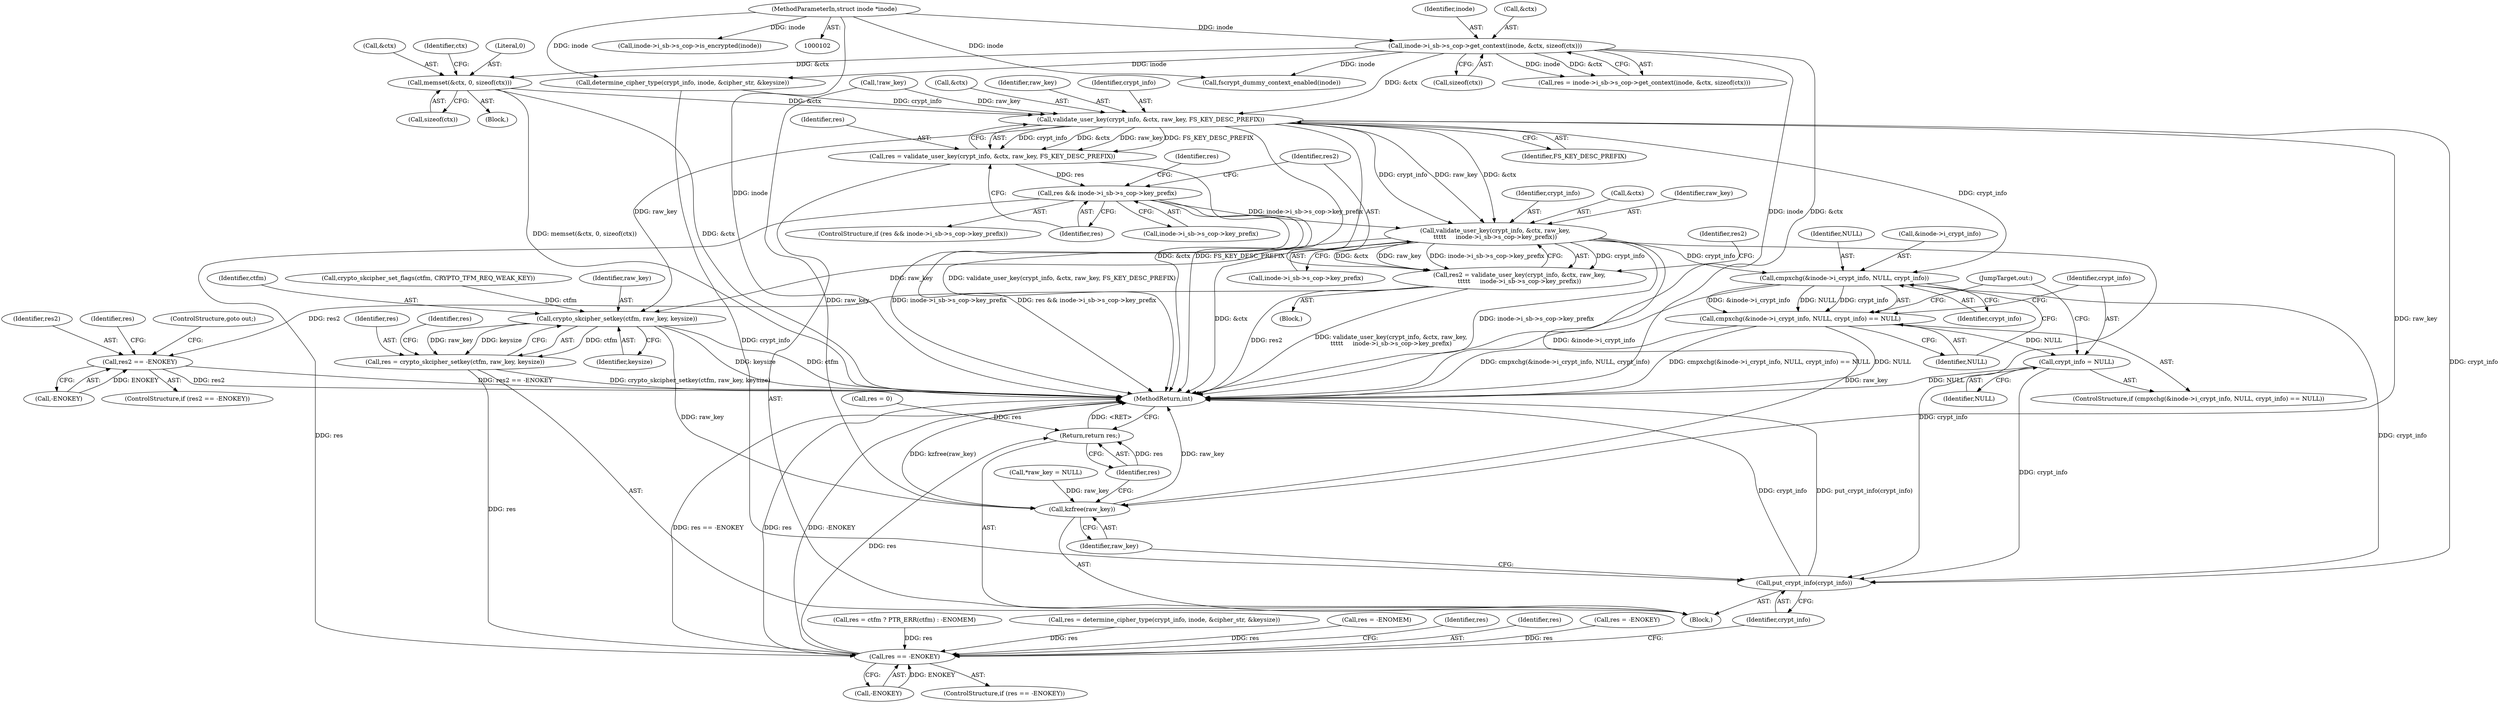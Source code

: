 digraph "0_linux_1b53cf9815bb4744958d41f3795d5d5a1d365e2d_1@API" {
"1000169" [label="(Call,memset(&ctx, 0, sizeof(ctx)))"];
"1000149" [label="(Call,inode->i_sb->s_cop->get_context(inode, &ctx, sizeof(ctx)))"];
"1000103" [label="(MethodParameterIn,struct inode *inode)"];
"1000299" [label="(Call,validate_user_key(crypt_info, &ctx, raw_key, FS_KEY_DESC_PREFIX))"];
"1000297" [label="(Call,res = validate_user_key(crypt_info, &ctx, raw_key, FS_KEY_DESC_PREFIX))"];
"1000306" [label="(Call,res && inode->i_sb->s_cop->key_prefix)"];
"1000319" [label="(Call,validate_user_key(crypt_info, &ctx, raw_key,\n\t\t\t\t\t     inode->i_sb->s_cop->key_prefix))"];
"1000317" [label="(Call,res2 = validate_user_key(crypt_info, &ctx, raw_key,\n\t\t\t\t\t     inode->i_sb->s_cop->key_prefix))"];
"1000335" [label="(Call,res2 == -ENOKEY)"];
"1000384" [label="(Call,crypto_skcipher_setkey(ctfm, raw_key, keysize))"];
"1000382" [label="(Call,res = crypto_skcipher_setkey(ctfm, raw_key, keysize))"];
"1000406" [label="(Call,res == -ENOKEY)"];
"1000417" [label="(Return,return res;)"];
"1000415" [label="(Call,kzfree(raw_key))"];
"1000393" [label="(Call,cmpxchg(&inode->i_crypt_info, NULL, crypt_info))"];
"1000392" [label="(Call,cmpxchg(&inode->i_crypt_info, NULL, crypt_info) == NULL)"];
"1000401" [label="(Call,crypt_info = NULL)"];
"1000413" [label="(Call,put_crypt_info(crypt_info))"];
"1000337" [label="(Call,-ENOKEY)"];
"1000384" [label="(Call,crypto_skcipher_setkey(ctfm, raw_key, keysize))"];
"1000334" [label="(ControlStructure,if (res2 == -ENOKEY))"];
"1000336" [label="(Identifier,res2)"];
"1000404" [label="(JumpTarget,out:)"];
"1000320" [label="(Identifier,crypt_info)"];
"1000321" [label="(Call,&ctx)"];
"1000362" [label="(Call,res = ctfm ? PTR_ERR(ctfm) : -ENOMEM)"];
"1000391" [label="(ControlStructure,if (cmpxchg(&inode->i_crypt_info, NULL, crypt_info) == NULL))"];
"1000294" [label="(Call,!raw_key)"];
"1000272" [label="(Call,res = determine_cipher_type(crypt_info, inode, &cipher_str, &keysize))"];
"1000323" [label="(Identifier,raw_key)"];
"1000315" [label="(Block,)"];
"1000153" [label="(Call,sizeof(ctx))"];
"1000103" [label="(MethodParameterIn,struct inode *inode)"];
"1000417" [label="(Return,return res;)"];
"1000408" [label="(Call,-ENOKEY)"];
"1000387" [label="(Identifier,keysize)"];
"1000163" [label="(Call,fscrypt_dummy_context_enabled(inode))"];
"1000173" [label="(Call,sizeof(ctx))"];
"1000405" [label="(ControlStructure,if (res == -ENOKEY))"];
"1000386" [label="(Identifier,raw_key)"];
"1000319" [label="(Call,validate_user_key(crypt_info, &ctx, raw_key,\n\t\t\t\t\t     inode->i_sb->s_cop->key_prefix))"];
"1000170" [label="(Call,&ctx)"];
"1000300" [label="(Identifier,crypt_info)"];
"1000346" [label="(Identifier,res)"];
"1000332" [label="(Identifier,res2)"];
"1000301" [label="(Call,&ctx)"];
"1000284" [label="(Call,res = -ENOMEM)"];
"1000177" [label="(Identifier,ctx)"];
"1000150" [label="(Identifier,inode)"];
"1000308" [label="(Call,inode->i_sb->s_cop->key_prefix)"];
"1000151" [label="(Call,&ctx)"];
"1000317" [label="(Call,res2 = validate_user_key(crypt_info, &ctx, raw_key,\n\t\t\t\t\t     inode->i_sb->s_cop->key_prefix))"];
"1000411" [label="(Identifier,res)"];
"1000147" [label="(Call,res = inode->i_sb->s_cop->get_context(inode, &ctx, sizeof(ctx)))"];
"1000111" [label="(Call,*raw_key = NULL)"];
"1000169" [label="(Call,memset(&ctx, 0, sizeof(ctx)))"];
"1000383" [label="(Identifier,res)"];
"1000406" [label="(Call,res == -ENOKEY)"];
"1000165" [label="(Call,inode->i_sb->s_cop->is_encrypted(inode))"];
"1000415" [label="(Call,kzfree(raw_key))"];
"1000382" [label="(Call,res = crypto_skcipher_setkey(ctfm, raw_key, keysize))"];
"1000274" [label="(Call,determine_cipher_type(crypt_info, inode, &cipher_str, &keysize))"];
"1000297" [label="(Call,res = validate_user_key(crypt_info, &ctx, raw_key, FS_KEY_DESC_PREFIX))"];
"1000394" [label="(Call,&inode->i_crypt_info)"];
"1000401" [label="(Call,crypt_info = NULL)"];
"1000413" [label="(Call,put_crypt_info(crypt_info))"];
"1000149" [label="(Call,inode->i_sb->s_cop->get_context(inode, &ctx, sizeof(ctx)))"];
"1000298" [label="(Identifier,res)"];
"1000340" [label="(Identifier,res)"];
"1000407" [label="(Identifier,res)"];
"1000104" [label="(Block,)"];
"1000305" [label="(ControlStructure,if (res && inode->i_sb->s_cop->key_prefix))"];
"1000339" [label="(Call,res = -ENOKEY)"];
"1000324" [label="(Call,inode->i_sb->s_cop->key_prefix)"];
"1000414" [label="(Identifier,crypt_info)"];
"1000398" [label="(Identifier,NULL)"];
"1000304" [label="(Identifier,FS_KEY_DESC_PREFIX)"];
"1000303" [label="(Identifier,raw_key)"];
"1000306" [label="(Call,res && inode->i_sb->s_cop->key_prefix)"];
"1000318" [label="(Identifier,res2)"];
"1000393" [label="(Call,cmpxchg(&inode->i_crypt_info, NULL, crypt_info))"];
"1000307" [label="(Identifier,res)"];
"1000392" [label="(Call,cmpxchg(&inode->i_crypt_info, NULL, crypt_info) == NULL)"];
"1000399" [label="(Identifier,crypt_info)"];
"1000419" [label="(MethodReturn,int)"];
"1000403" [label="(Identifier,NULL)"];
"1000410" [label="(Call,res = 0)"];
"1000159" [label="(Block,)"];
"1000389" [label="(Identifier,res)"];
"1000343" [label="(ControlStructure,goto out;)"];
"1000335" [label="(Call,res2 == -ENOKEY)"];
"1000402" [label="(Identifier,crypt_info)"];
"1000299" [label="(Call,validate_user_key(crypt_info, &ctx, raw_key, FS_KEY_DESC_PREFIX))"];
"1000416" [label="(Identifier,raw_key)"];
"1000385" [label="(Identifier,ctfm)"];
"1000379" [label="(Call,crypto_skcipher_set_flags(ctfm, CRYPTO_TFM_REQ_WEAK_KEY))"];
"1000418" [label="(Identifier,res)"];
"1000172" [label="(Literal,0)"];
"1000400" [label="(Identifier,NULL)"];
"1000169" -> "1000159"  [label="AST: "];
"1000169" -> "1000173"  [label="CFG: "];
"1000170" -> "1000169"  [label="AST: "];
"1000172" -> "1000169"  [label="AST: "];
"1000173" -> "1000169"  [label="AST: "];
"1000177" -> "1000169"  [label="CFG: "];
"1000169" -> "1000419"  [label="DDG: memset(&ctx, 0, sizeof(ctx))"];
"1000169" -> "1000419"  [label="DDG: &ctx"];
"1000149" -> "1000169"  [label="DDG: &ctx"];
"1000169" -> "1000299"  [label="DDG: &ctx"];
"1000149" -> "1000147"  [label="AST: "];
"1000149" -> "1000153"  [label="CFG: "];
"1000150" -> "1000149"  [label="AST: "];
"1000151" -> "1000149"  [label="AST: "];
"1000153" -> "1000149"  [label="AST: "];
"1000147" -> "1000149"  [label="CFG: "];
"1000149" -> "1000419"  [label="DDG: &ctx"];
"1000149" -> "1000419"  [label="DDG: inode"];
"1000149" -> "1000147"  [label="DDG: inode"];
"1000149" -> "1000147"  [label="DDG: &ctx"];
"1000103" -> "1000149"  [label="DDG: inode"];
"1000149" -> "1000163"  [label="DDG: inode"];
"1000149" -> "1000274"  [label="DDG: inode"];
"1000149" -> "1000299"  [label="DDG: &ctx"];
"1000103" -> "1000102"  [label="AST: "];
"1000103" -> "1000419"  [label="DDG: inode"];
"1000103" -> "1000163"  [label="DDG: inode"];
"1000103" -> "1000165"  [label="DDG: inode"];
"1000103" -> "1000274"  [label="DDG: inode"];
"1000299" -> "1000297"  [label="AST: "];
"1000299" -> "1000304"  [label="CFG: "];
"1000300" -> "1000299"  [label="AST: "];
"1000301" -> "1000299"  [label="AST: "];
"1000303" -> "1000299"  [label="AST: "];
"1000304" -> "1000299"  [label="AST: "];
"1000297" -> "1000299"  [label="CFG: "];
"1000299" -> "1000419"  [label="DDG: FS_KEY_DESC_PREFIX"];
"1000299" -> "1000419"  [label="DDG: &ctx"];
"1000299" -> "1000297"  [label="DDG: crypt_info"];
"1000299" -> "1000297"  [label="DDG: &ctx"];
"1000299" -> "1000297"  [label="DDG: raw_key"];
"1000299" -> "1000297"  [label="DDG: FS_KEY_DESC_PREFIX"];
"1000274" -> "1000299"  [label="DDG: crypt_info"];
"1000294" -> "1000299"  [label="DDG: raw_key"];
"1000299" -> "1000319"  [label="DDG: crypt_info"];
"1000299" -> "1000319"  [label="DDG: &ctx"];
"1000299" -> "1000319"  [label="DDG: raw_key"];
"1000299" -> "1000384"  [label="DDG: raw_key"];
"1000299" -> "1000393"  [label="DDG: crypt_info"];
"1000299" -> "1000413"  [label="DDG: crypt_info"];
"1000299" -> "1000415"  [label="DDG: raw_key"];
"1000297" -> "1000104"  [label="AST: "];
"1000298" -> "1000297"  [label="AST: "];
"1000307" -> "1000297"  [label="CFG: "];
"1000297" -> "1000419"  [label="DDG: validate_user_key(crypt_info, &ctx, raw_key, FS_KEY_DESC_PREFIX)"];
"1000297" -> "1000306"  [label="DDG: res"];
"1000306" -> "1000305"  [label="AST: "];
"1000306" -> "1000307"  [label="CFG: "];
"1000306" -> "1000308"  [label="CFG: "];
"1000307" -> "1000306"  [label="AST: "];
"1000308" -> "1000306"  [label="AST: "];
"1000318" -> "1000306"  [label="CFG: "];
"1000346" -> "1000306"  [label="CFG: "];
"1000306" -> "1000419"  [label="DDG: res && inode->i_sb->s_cop->key_prefix"];
"1000306" -> "1000419"  [label="DDG: inode->i_sb->s_cop->key_prefix"];
"1000306" -> "1000319"  [label="DDG: inode->i_sb->s_cop->key_prefix"];
"1000306" -> "1000406"  [label="DDG: res"];
"1000319" -> "1000317"  [label="AST: "];
"1000319" -> "1000324"  [label="CFG: "];
"1000320" -> "1000319"  [label="AST: "];
"1000321" -> "1000319"  [label="AST: "];
"1000323" -> "1000319"  [label="AST: "];
"1000324" -> "1000319"  [label="AST: "];
"1000317" -> "1000319"  [label="CFG: "];
"1000319" -> "1000419"  [label="DDG: inode->i_sb->s_cop->key_prefix"];
"1000319" -> "1000419"  [label="DDG: &ctx"];
"1000319" -> "1000317"  [label="DDG: crypt_info"];
"1000319" -> "1000317"  [label="DDG: &ctx"];
"1000319" -> "1000317"  [label="DDG: raw_key"];
"1000319" -> "1000317"  [label="DDG: inode->i_sb->s_cop->key_prefix"];
"1000319" -> "1000384"  [label="DDG: raw_key"];
"1000319" -> "1000393"  [label="DDG: crypt_info"];
"1000319" -> "1000413"  [label="DDG: crypt_info"];
"1000319" -> "1000415"  [label="DDG: raw_key"];
"1000317" -> "1000315"  [label="AST: "];
"1000318" -> "1000317"  [label="AST: "];
"1000332" -> "1000317"  [label="CFG: "];
"1000317" -> "1000419"  [label="DDG: res2"];
"1000317" -> "1000419"  [label="DDG: validate_user_key(crypt_info, &ctx, raw_key,\n\t\t\t\t\t     inode->i_sb->s_cop->key_prefix)"];
"1000317" -> "1000335"  [label="DDG: res2"];
"1000335" -> "1000334"  [label="AST: "];
"1000335" -> "1000337"  [label="CFG: "];
"1000336" -> "1000335"  [label="AST: "];
"1000337" -> "1000335"  [label="AST: "];
"1000340" -> "1000335"  [label="CFG: "];
"1000343" -> "1000335"  [label="CFG: "];
"1000335" -> "1000419"  [label="DDG: res2"];
"1000335" -> "1000419"  [label="DDG: res2 == -ENOKEY"];
"1000337" -> "1000335"  [label="DDG: ENOKEY"];
"1000384" -> "1000382"  [label="AST: "];
"1000384" -> "1000387"  [label="CFG: "];
"1000385" -> "1000384"  [label="AST: "];
"1000386" -> "1000384"  [label="AST: "];
"1000387" -> "1000384"  [label="AST: "];
"1000382" -> "1000384"  [label="CFG: "];
"1000384" -> "1000419"  [label="DDG: keysize"];
"1000384" -> "1000419"  [label="DDG: ctfm"];
"1000384" -> "1000382"  [label="DDG: ctfm"];
"1000384" -> "1000382"  [label="DDG: raw_key"];
"1000384" -> "1000382"  [label="DDG: keysize"];
"1000379" -> "1000384"  [label="DDG: ctfm"];
"1000384" -> "1000415"  [label="DDG: raw_key"];
"1000382" -> "1000104"  [label="AST: "];
"1000383" -> "1000382"  [label="AST: "];
"1000389" -> "1000382"  [label="CFG: "];
"1000382" -> "1000419"  [label="DDG: crypto_skcipher_setkey(ctfm, raw_key, keysize)"];
"1000382" -> "1000406"  [label="DDG: res"];
"1000406" -> "1000405"  [label="AST: "];
"1000406" -> "1000408"  [label="CFG: "];
"1000407" -> "1000406"  [label="AST: "];
"1000408" -> "1000406"  [label="AST: "];
"1000411" -> "1000406"  [label="CFG: "];
"1000414" -> "1000406"  [label="CFG: "];
"1000406" -> "1000419"  [label="DDG: res"];
"1000406" -> "1000419"  [label="DDG: -ENOKEY"];
"1000406" -> "1000419"  [label="DDG: res == -ENOKEY"];
"1000272" -> "1000406"  [label="DDG: res"];
"1000339" -> "1000406"  [label="DDG: res"];
"1000362" -> "1000406"  [label="DDG: res"];
"1000284" -> "1000406"  [label="DDG: res"];
"1000408" -> "1000406"  [label="DDG: ENOKEY"];
"1000406" -> "1000417"  [label="DDG: res"];
"1000417" -> "1000104"  [label="AST: "];
"1000417" -> "1000418"  [label="CFG: "];
"1000418" -> "1000417"  [label="AST: "];
"1000419" -> "1000417"  [label="CFG: "];
"1000417" -> "1000419"  [label="DDG: <RET>"];
"1000418" -> "1000417"  [label="DDG: res"];
"1000410" -> "1000417"  [label="DDG: res"];
"1000415" -> "1000104"  [label="AST: "];
"1000415" -> "1000416"  [label="CFG: "];
"1000416" -> "1000415"  [label="AST: "];
"1000418" -> "1000415"  [label="CFG: "];
"1000415" -> "1000419"  [label="DDG: raw_key"];
"1000415" -> "1000419"  [label="DDG: kzfree(raw_key)"];
"1000111" -> "1000415"  [label="DDG: raw_key"];
"1000294" -> "1000415"  [label="DDG: raw_key"];
"1000393" -> "1000392"  [label="AST: "];
"1000393" -> "1000399"  [label="CFG: "];
"1000394" -> "1000393"  [label="AST: "];
"1000398" -> "1000393"  [label="AST: "];
"1000399" -> "1000393"  [label="AST: "];
"1000400" -> "1000393"  [label="CFG: "];
"1000393" -> "1000419"  [label="DDG: &inode->i_crypt_info"];
"1000393" -> "1000392"  [label="DDG: &inode->i_crypt_info"];
"1000393" -> "1000392"  [label="DDG: NULL"];
"1000393" -> "1000392"  [label="DDG: crypt_info"];
"1000393" -> "1000413"  [label="DDG: crypt_info"];
"1000392" -> "1000391"  [label="AST: "];
"1000392" -> "1000400"  [label="CFG: "];
"1000400" -> "1000392"  [label="AST: "];
"1000402" -> "1000392"  [label="CFG: "];
"1000404" -> "1000392"  [label="CFG: "];
"1000392" -> "1000419"  [label="DDG: cmpxchg(&inode->i_crypt_info, NULL, crypt_info) == NULL"];
"1000392" -> "1000419"  [label="DDG: cmpxchg(&inode->i_crypt_info, NULL, crypt_info)"];
"1000392" -> "1000419"  [label="DDG: NULL"];
"1000392" -> "1000401"  [label="DDG: NULL"];
"1000401" -> "1000391"  [label="AST: "];
"1000401" -> "1000403"  [label="CFG: "];
"1000402" -> "1000401"  [label="AST: "];
"1000403" -> "1000401"  [label="AST: "];
"1000404" -> "1000401"  [label="CFG: "];
"1000401" -> "1000419"  [label="DDG: NULL"];
"1000401" -> "1000413"  [label="DDG: crypt_info"];
"1000413" -> "1000104"  [label="AST: "];
"1000413" -> "1000414"  [label="CFG: "];
"1000414" -> "1000413"  [label="AST: "];
"1000416" -> "1000413"  [label="CFG: "];
"1000413" -> "1000419"  [label="DDG: crypt_info"];
"1000413" -> "1000419"  [label="DDG: put_crypt_info(crypt_info)"];
"1000274" -> "1000413"  [label="DDG: crypt_info"];
}
